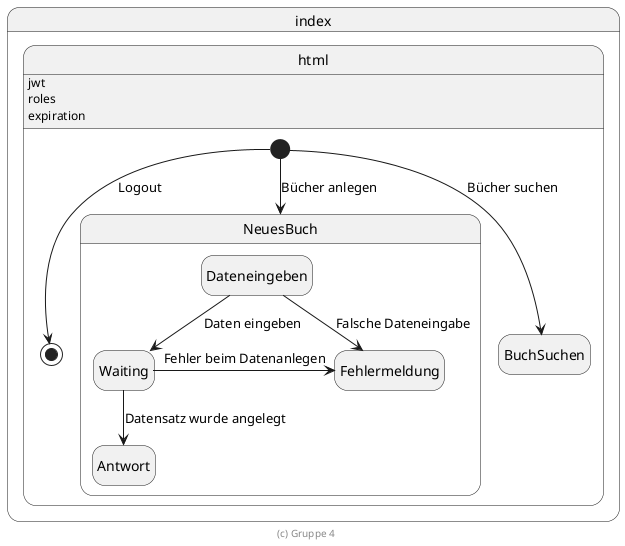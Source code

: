 @startuml Zustandsdiagramm

hide empty description

state index.html {
    index.html: jwt
    index.html: roles
    index.html: expiration

    [*] --> [*]: Logout
    [*] --> NeuesBuch: Bücher anlegen
    [*] --> BuchSuchen: Bücher suchen
    
    state BuchSuchen

    state NeuesBuch{
        state Dateneingeben
        state Waiting
        state Antwort
        state Fehlermeldung

        Dateneingeben --> Waiting: Daten eingeben
        Dateneingeben --> Fehlermeldung: Falsche Dateneingabe

        Waiting --> Antwort: Datensatz wurde angelegt
        Waiting -right-> Fehlermeldung: Fehler beim Datenanlegen 
    }
}

footer (c) Gruppe 4

@enduml
